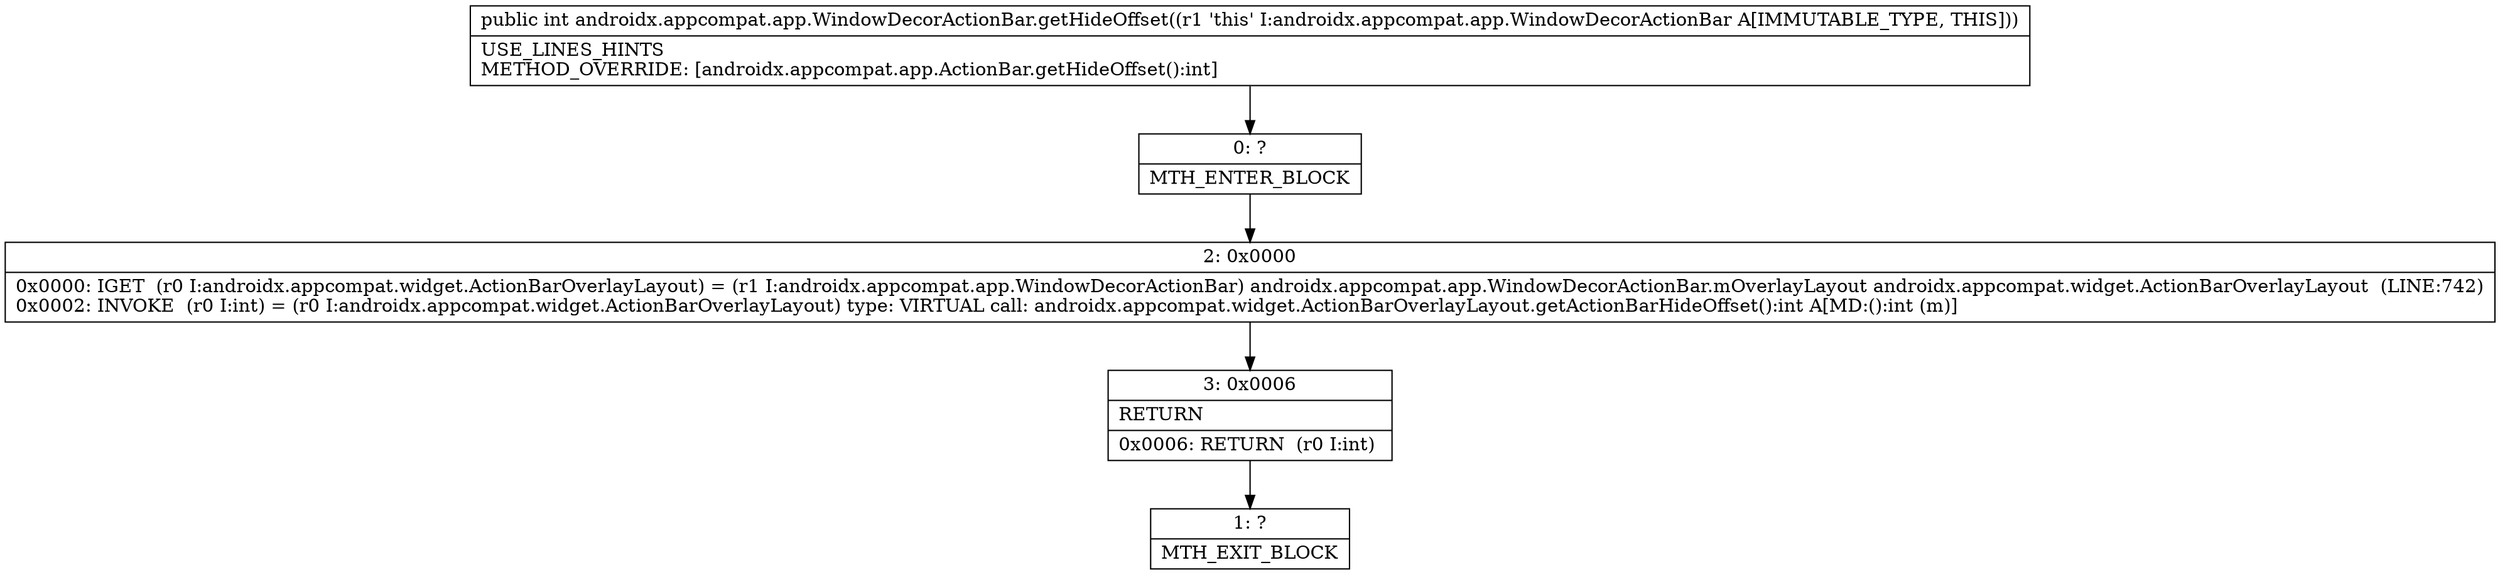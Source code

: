 digraph "CFG forandroidx.appcompat.app.WindowDecorActionBar.getHideOffset()I" {
Node_0 [shape=record,label="{0\:\ ?|MTH_ENTER_BLOCK\l}"];
Node_2 [shape=record,label="{2\:\ 0x0000|0x0000: IGET  (r0 I:androidx.appcompat.widget.ActionBarOverlayLayout) = (r1 I:androidx.appcompat.app.WindowDecorActionBar) androidx.appcompat.app.WindowDecorActionBar.mOverlayLayout androidx.appcompat.widget.ActionBarOverlayLayout  (LINE:742)\l0x0002: INVOKE  (r0 I:int) = (r0 I:androidx.appcompat.widget.ActionBarOverlayLayout) type: VIRTUAL call: androidx.appcompat.widget.ActionBarOverlayLayout.getActionBarHideOffset():int A[MD:():int (m)]\l}"];
Node_3 [shape=record,label="{3\:\ 0x0006|RETURN\l|0x0006: RETURN  (r0 I:int) \l}"];
Node_1 [shape=record,label="{1\:\ ?|MTH_EXIT_BLOCK\l}"];
MethodNode[shape=record,label="{public int androidx.appcompat.app.WindowDecorActionBar.getHideOffset((r1 'this' I:androidx.appcompat.app.WindowDecorActionBar A[IMMUTABLE_TYPE, THIS]))  | USE_LINES_HINTS\lMETHOD_OVERRIDE: [androidx.appcompat.app.ActionBar.getHideOffset():int]\l}"];
MethodNode -> Node_0;Node_0 -> Node_2;
Node_2 -> Node_3;
Node_3 -> Node_1;
}

